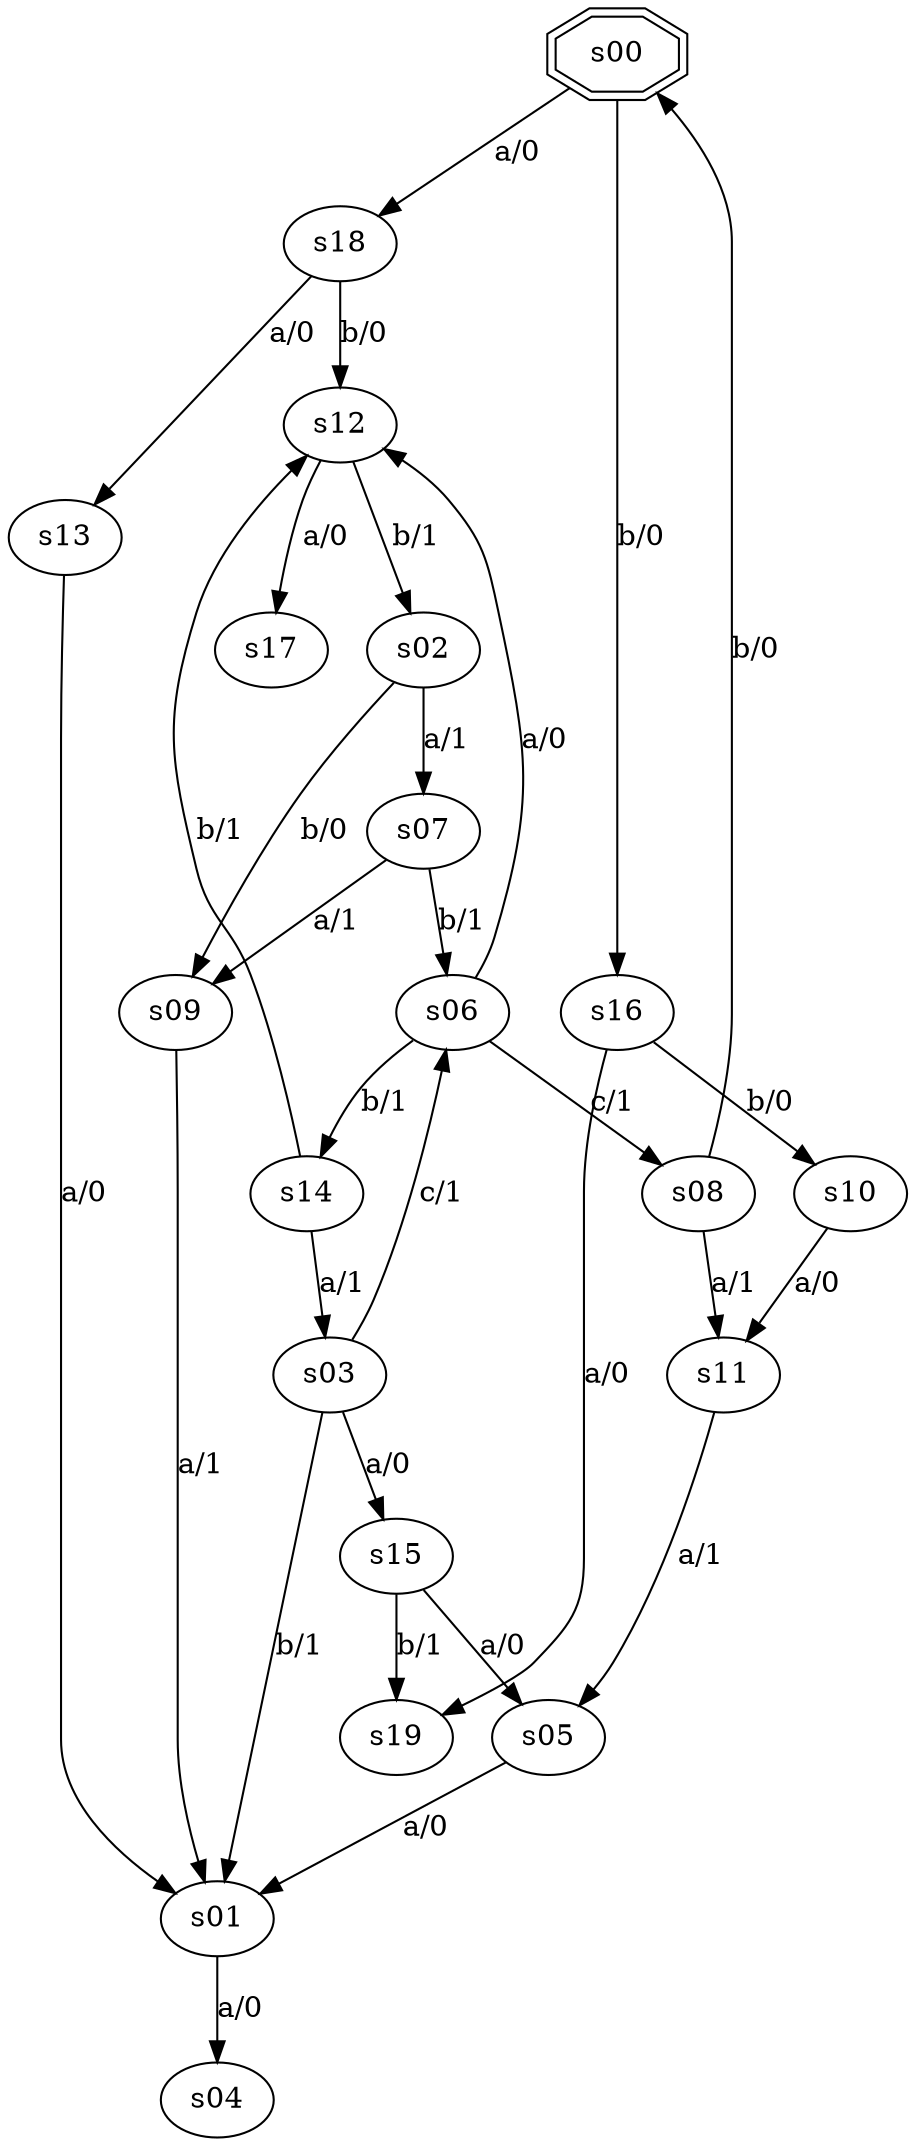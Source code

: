 digraph graph_024 {
	s00 -> s18 [label="a/0"];
	s00 -> s16 [label="b/0"];
	s01 -> s04 [label="a/0"];
	s02 -> s07 [label="a/1"];
	s02 -> s09 [label="b/0"];
	s03 -> s15 [label="a/0"];
	s03 -> s01 [label="b/1"];
	s03 -> s06 [label="c/1"];
	s05 -> s01 [label="a/0"];
	s06 -> s12 [label="a/0"];
	s06 -> s14 [label="b/1"];
	s06 -> s08 [label="c/1"];
	s07 -> s09 [label="a/1"];
	s07 -> s06 [label="b/1"];
	s08 -> s11 [label="a/1"];
	s08 -> s00 [label="b/0"];
	s09 -> s01 [label="a/1"];
	s10 -> s11 [label="a/0"];
	s11 -> s05 [label="a/1"];
	s12 -> s17 [label="a/0"];
	s12 -> s02 [label="b/1"];
	s13 -> s01 [label="a/0"];
	s14 -> s03 [label="a/1"];
	s14 -> s12 [label="b/1"];
	s15 -> s05 [label="a/0"];
	s15 -> s19 [label="b/1"];
	s16 -> s19 [label="a/0"];
	s16 -> s10 [label="b/0"];
	s18 -> s13 [label="a/0"];
	s18 -> s12 [label="b/0"];
	s00 [shape=doubleoctagon];
}
